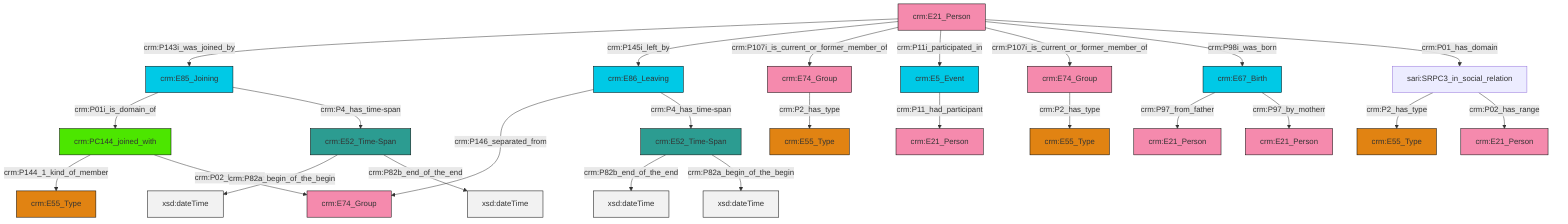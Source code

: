 graph TD
classDef Literal fill:#f2f2f2,stroke:#000000;
classDef CRM_Entity fill:#FFFFFF,stroke:#000000;
classDef Temporal_Entity fill:#00C9E6, stroke:#000000;
classDef Type fill:#E18312, stroke:#000000;
classDef Time-Span fill:#2C9C91, stroke:#000000;
classDef Appellation fill:#FFEB7F, stroke:#000000;
classDef Place fill:#008836, stroke:#000000;
classDef Persistent_Item fill:#B266B2, stroke:#000000;
classDef Conceptual_Object fill:#FFD700, stroke:#000000;
classDef Physical_Thing fill:#D2B48C, stroke:#000000;
classDef Actor fill:#f58aad, stroke:#000000;
classDef PC_Classes fill:#4ce600, stroke:#000000;
classDef Multi fill:#cccccc,stroke:#000000;

0["crm:E21_Person"]:::Actor -->|crm:P143i_was_joined_by| 1["crm:E85_Joining"]:::Temporal_Entity
2["crm:E52_Time-Span"]:::Time-Span -->|crm:P82b_end_of_the_end| 8[xsd:dateTime]:::Literal
11["crm:E5_Event"]:::Temporal_Entity -->|crm:P11_had_participant| 12["crm:E21_Person"]:::Actor
0["crm:E21_Person"]:::Actor -->|crm:P145i_left_by| 18["crm:E86_Leaving"]:::Temporal_Entity
6["sari:SRPC3_in_social_relation"]:::Default -->|crm:P2_has_type| 24["crm:E55_Type"]:::Type
22["crm:E67_Birth"]:::Temporal_Entity -->|crm:P97_from_father| 20["crm:E21_Person"]:::Actor
1["crm:E85_Joining"]:::Temporal_Entity -->|crm:P01i_is_domain_of| 27["crm:PC144_joined_with"]:::PC_Classes
0["crm:E21_Person"]:::Actor -->|crm:P107i_is_current_or_former_member_of| 14["crm:E74_Group"]:::Actor
27["crm:PC144_joined_with"]:::PC_Classes -->|crm:P144_1_kind_of_member| 9["crm:E55_Type"]:::Type
27["crm:PC144_joined_with"]:::PC_Classes -->|crm:P02_has_range| 33["crm:E74_Group"]:::Actor
2["crm:E52_Time-Span"]:::Time-Span -->|crm:P82a_begin_of_the_begin| 34[xsd:dateTime]:::Literal
4["crm:E74_Group"]:::Actor -->|crm:P2_has_type| 16["crm:E55_Type"]:::Type
18["crm:E86_Leaving"]:::Temporal_Entity -->|crm:P146_separated_from| 33["crm:E74_Group"]:::Actor
6["sari:SRPC3_in_social_relation"]:::Default -->|crm:P02_has_range| 39["crm:E21_Person"]:::Actor
0["crm:E21_Person"]:::Actor -->|crm:P11i_participated_in| 11["crm:E5_Event"]:::Temporal_Entity
18["crm:E86_Leaving"]:::Temporal_Entity -->|crm:P4_has_time-span| 2["crm:E52_Time-Span"]:::Time-Span
0["crm:E21_Person"]:::Actor -->|crm:P107i_is_current_or_former_member_of| 4["crm:E74_Group"]:::Actor
14["crm:E74_Group"]:::Actor -->|crm:P2_has_type| 36["crm:E55_Type"]:::Type
22["crm:E67_Birth"]:::Temporal_Entity -->|crm:P97_by_motherr| 31["crm:E21_Person"]:::Actor
0["crm:E21_Person"]:::Actor -->|crm:P98i_was_born| 22["crm:E67_Birth"]:::Temporal_Entity
0["crm:E21_Person"]:::Actor -->|crm:P01_has_domain| 6["sari:SRPC3_in_social_relation"]:::Default
41["crm:E52_Time-Span"]:::Time-Span -->|crm:P82a_begin_of_the_begin| 45[xsd:dateTime]:::Literal
41["crm:E52_Time-Span"]:::Time-Span -->|crm:P82b_end_of_the_end| 46[xsd:dateTime]:::Literal
1["crm:E85_Joining"]:::Temporal_Entity -->|crm:P4_has_time-span| 41["crm:E52_Time-Span"]:::Time-Span